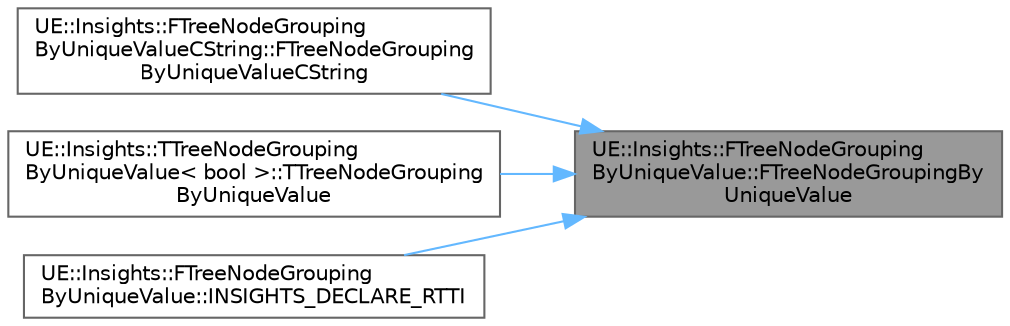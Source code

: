 digraph "UE::Insights::FTreeNodeGroupingByUniqueValue::FTreeNodeGroupingByUniqueValue"
{
 // INTERACTIVE_SVG=YES
 // LATEX_PDF_SIZE
  bgcolor="transparent";
  edge [fontname=Helvetica,fontsize=10,labelfontname=Helvetica,labelfontsize=10];
  node [fontname=Helvetica,fontsize=10,shape=box,height=0.2,width=0.4];
  rankdir="RL";
  Node1 [id="Node000001",label="UE::Insights::FTreeNodeGrouping\lByUniqueValue::FTreeNodeGroupingBy\lUniqueValue",height=0.2,width=0.4,color="gray40", fillcolor="grey60", style="filled", fontcolor="black",tooltip=" "];
  Node1 -> Node2 [id="edge1_Node000001_Node000002",dir="back",color="steelblue1",style="solid",tooltip=" "];
  Node2 [id="Node000002",label="UE::Insights::FTreeNodeGrouping\lByUniqueValueCString::FTreeNodeGrouping\lByUniqueValueCString",height=0.2,width=0.4,color="grey40", fillcolor="white", style="filled",URL="$d0/d5c/classUE_1_1Insights_1_1FTreeNodeGroupingByUniqueValueCString.html#a28241eab7ec6859d17d7cc41224f1007",tooltip=" "];
  Node1 -> Node3 [id="edge2_Node000001_Node000003",dir="back",color="steelblue1",style="solid",tooltip=" "];
  Node3 [id="Node000003",label="UE::Insights::TTreeNodeGrouping\lByUniqueValue\< bool \>::TTreeNodeGrouping\lByUniqueValue",height=0.2,width=0.4,color="grey40", fillcolor="white", style="filled",URL="$d3/de6/classUE_1_1Insights_1_1TTreeNodeGroupingByUniqueValue.html#ac8637c57ffe2b5d3c3e5245f9334cb9c",tooltip=" "];
  Node1 -> Node4 [id="edge3_Node000001_Node000004",dir="back",color="steelblue1",style="solid",tooltip=" "];
  Node4 [id="Node000004",label="UE::Insights::FTreeNodeGrouping\lByUniqueValue::INSIGHTS_DECLARE_RTTI",height=0.2,width=0.4,color="grey40", fillcolor="white", style="filled",URL="$d7/d02/classUE_1_1Insights_1_1FTreeNodeGroupingByUniqueValue.html#a7d41e61c9aa3193e1ac489ee7c8961df",tooltip=" "];
}
